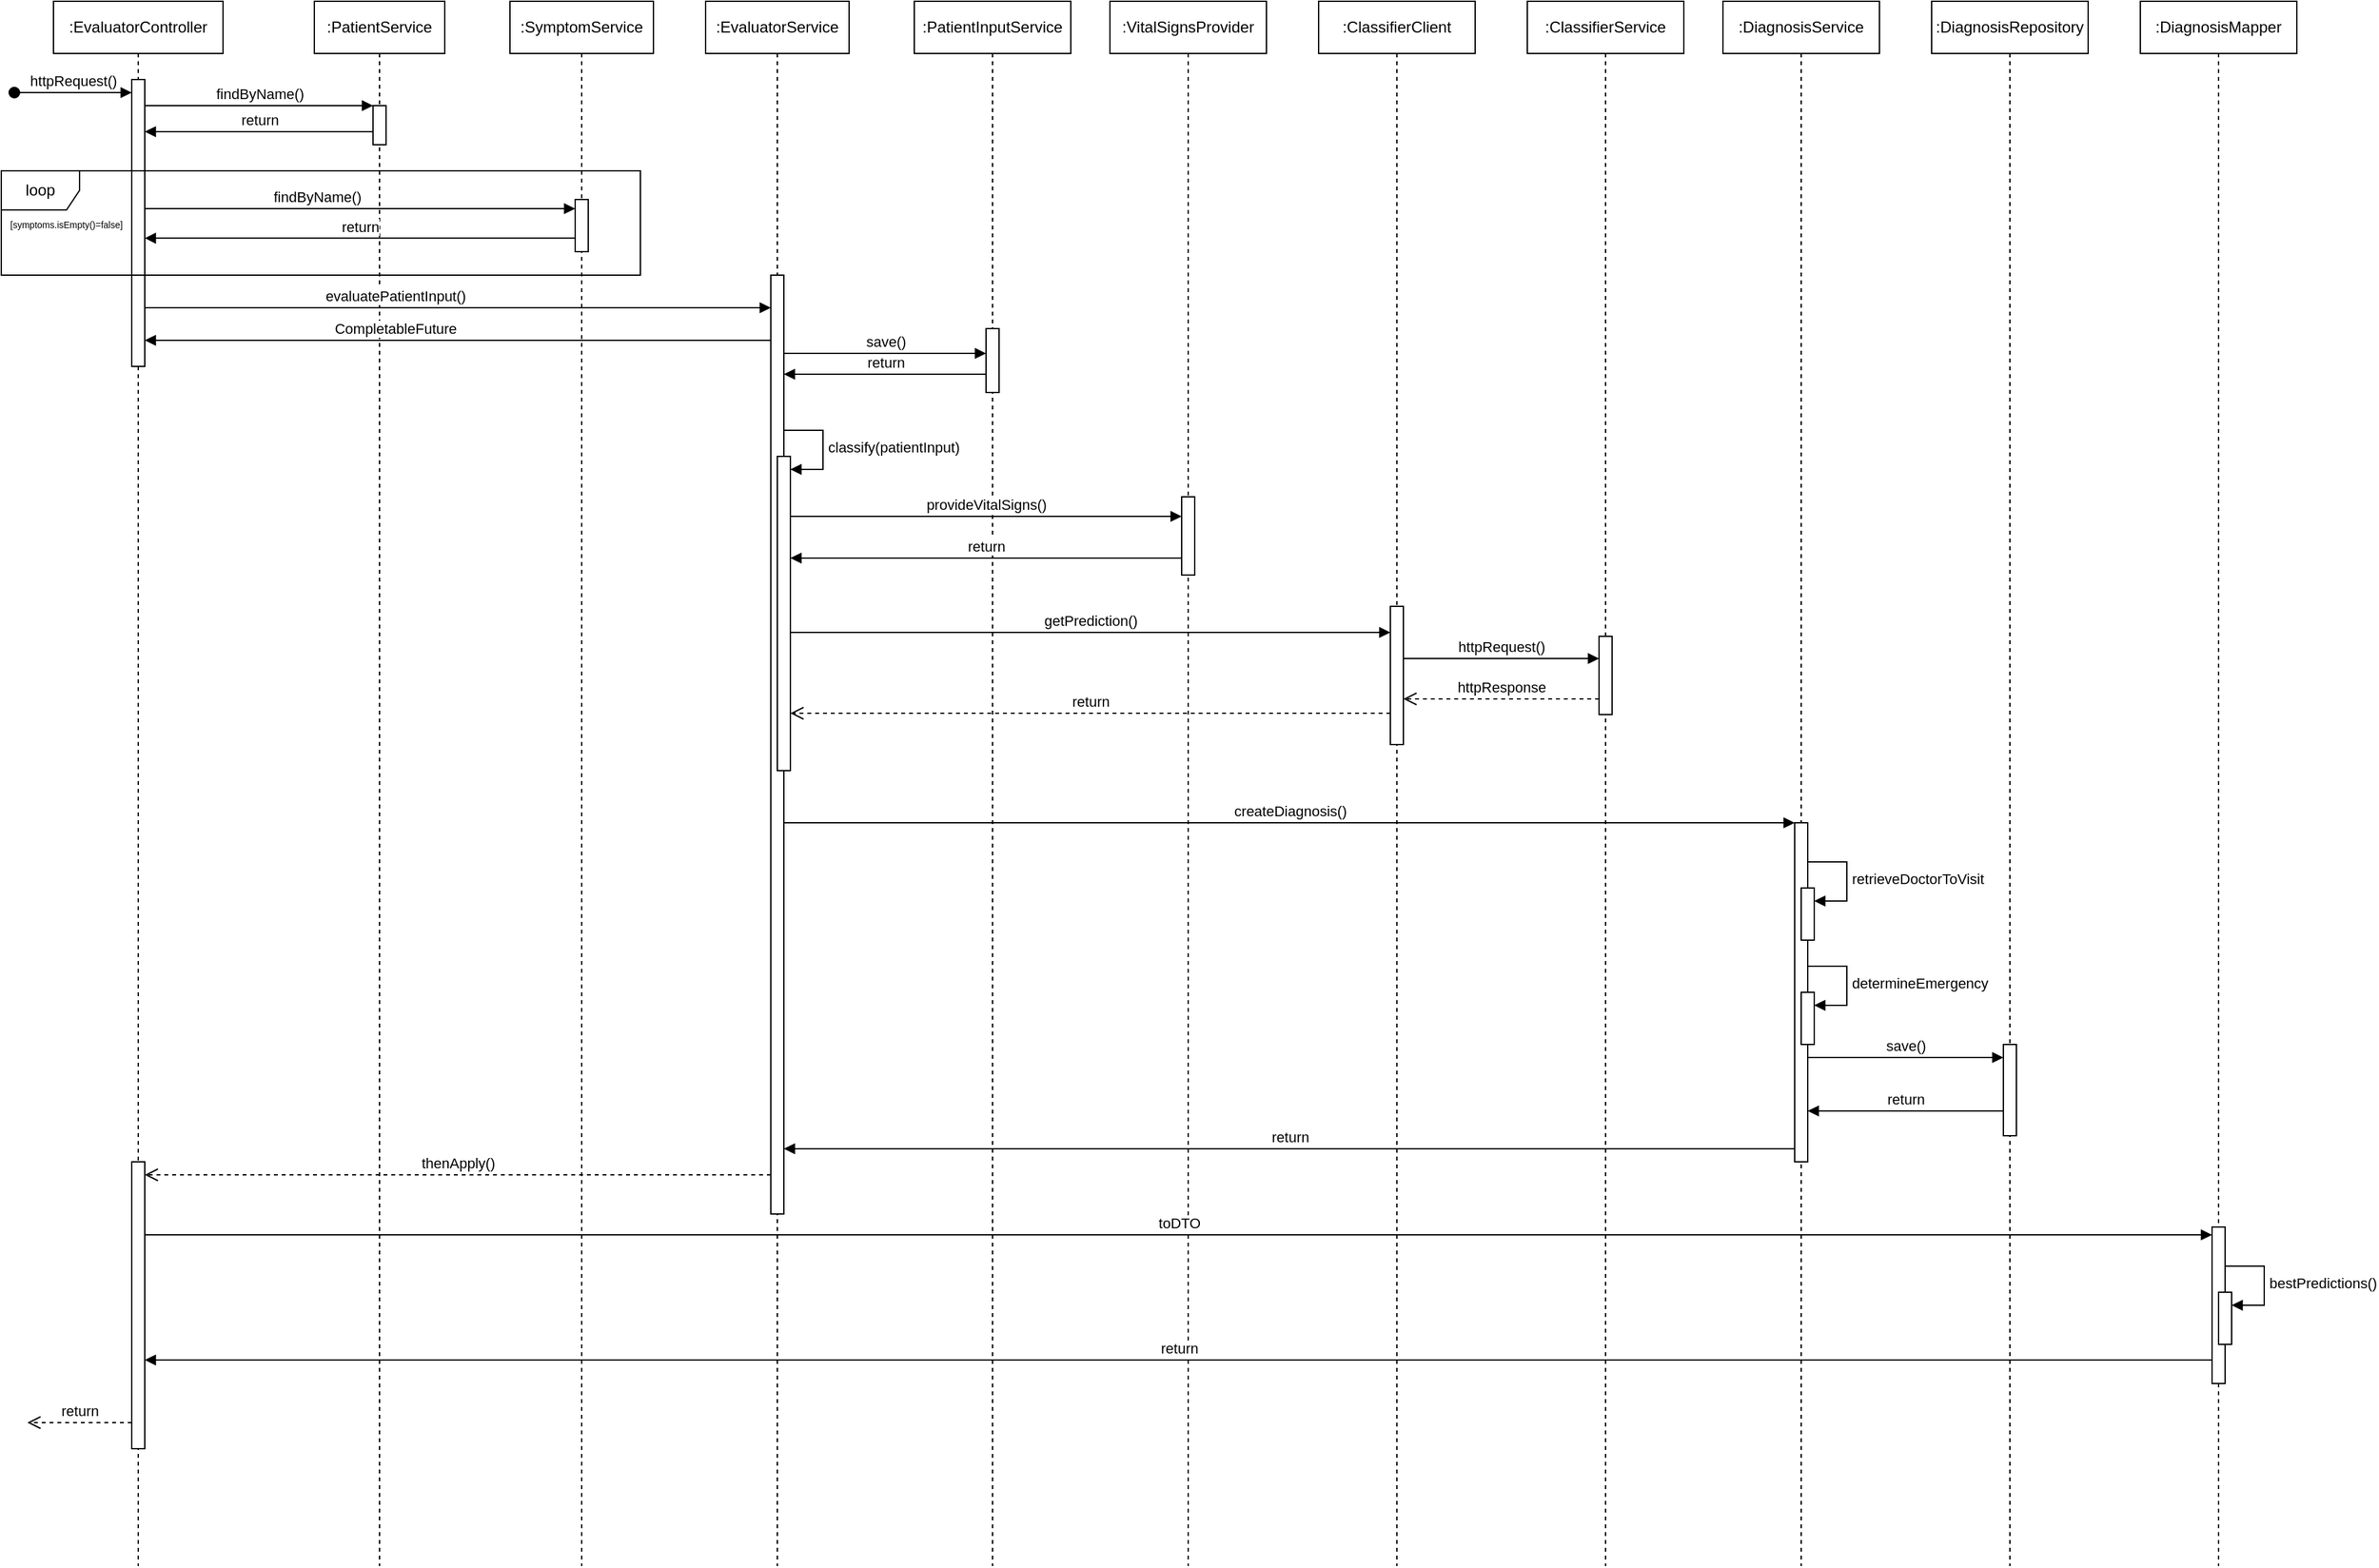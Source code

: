 <mxfile version="24.7.17">
  <diagram name="Page-1" id="2YBvvXClWsGukQMizWep">
    <mxGraphModel dx="2075" dy="1578" grid="1" gridSize="10" guides="1" tooltips="1" connect="1" arrows="1" fold="1" page="1" pageScale="1" pageWidth="2339" pageHeight="3300" math="0" shadow="0">
      <root>
        <mxCell id="0" />
        <mxCell id="1" parent="0" />
        <mxCell id="aM9ryv3xv72pqoxQDRHE-1" value=":EvaluatorController" style="shape=umlLifeline;perimeter=lifelinePerimeter;whiteSpace=wrap;html=1;container=0;dropTarget=0;collapsible=0;recursiveResize=0;outlineConnect=0;portConstraint=eastwest;newEdgeStyle={&quot;edgeStyle&quot;:&quot;elbowEdgeStyle&quot;,&quot;elbow&quot;:&quot;vertical&quot;,&quot;curved&quot;:0,&quot;rounded&quot;:0};" parent="1" vertex="1">
          <mxGeometry x="80" y="40" width="130" height="1200" as="geometry" />
        </mxCell>
        <mxCell id="aM9ryv3xv72pqoxQDRHE-2" value="" style="html=1;points=[];perimeter=orthogonalPerimeter;outlineConnect=0;targetShapes=umlLifeline;portConstraint=eastwest;newEdgeStyle={&quot;edgeStyle&quot;:&quot;elbowEdgeStyle&quot;,&quot;elbow&quot;:&quot;vertical&quot;,&quot;curved&quot;:0,&quot;rounded&quot;:0};" parent="aM9ryv3xv72pqoxQDRHE-1" vertex="1">
          <mxGeometry x="60" y="60" width="10" height="220" as="geometry" />
        </mxCell>
        <mxCell id="aM9ryv3xv72pqoxQDRHE-3" value="httpRequest()" style="html=1;verticalAlign=bottom;startArrow=oval;endArrow=block;startSize=8;edgeStyle=elbowEdgeStyle;elbow=vertical;curved=0;rounded=0;" parent="aM9ryv3xv72pqoxQDRHE-1" target="aM9ryv3xv72pqoxQDRHE-2" edge="1">
          <mxGeometry relative="1" as="geometry">
            <mxPoint x="-30" y="70" as="sourcePoint" />
          </mxGeometry>
        </mxCell>
        <mxCell id="Us8xqTZCuEQV6I09tpYv-53" value="" style="html=1;points=[[0,0,0,0,5],[0,1,0,0,-5],[1,0,0,0,5],[1,1,0,0,-5]];perimeter=orthogonalPerimeter;outlineConnect=0;targetShapes=umlLifeline;portConstraint=eastwest;newEdgeStyle={&quot;curved&quot;:0,&quot;rounded&quot;:0};" vertex="1" parent="aM9ryv3xv72pqoxQDRHE-1">
          <mxGeometry x="60" y="890" width="10" height="220" as="geometry" />
        </mxCell>
        <mxCell id="aM9ryv3xv72pqoxQDRHE-5" value=":PatientService" style="shape=umlLifeline;perimeter=lifelinePerimeter;whiteSpace=wrap;html=1;container=0;dropTarget=0;collapsible=0;recursiveResize=0;outlineConnect=0;portConstraint=eastwest;newEdgeStyle={&quot;edgeStyle&quot;:&quot;elbowEdgeStyle&quot;,&quot;elbow&quot;:&quot;vertical&quot;,&quot;curved&quot;:0,&quot;rounded&quot;:0};" parent="1" vertex="1">
          <mxGeometry x="280" y="40" width="100" height="1200" as="geometry" />
        </mxCell>
        <mxCell id="aM9ryv3xv72pqoxQDRHE-6" value="" style="html=1;points=[];perimeter=orthogonalPerimeter;outlineConnect=0;targetShapes=umlLifeline;portConstraint=eastwest;newEdgeStyle={&quot;edgeStyle&quot;:&quot;elbowEdgeStyle&quot;,&quot;elbow&quot;:&quot;vertical&quot;,&quot;curved&quot;:0,&quot;rounded&quot;:0};" parent="aM9ryv3xv72pqoxQDRHE-5" vertex="1">
          <mxGeometry x="45" y="80" width="10" height="30" as="geometry" />
        </mxCell>
        <mxCell id="aM9ryv3xv72pqoxQDRHE-7" value="findByName()" style="html=1;verticalAlign=bottom;endArrow=block;edgeStyle=elbowEdgeStyle;elbow=horizontal;curved=0;rounded=0;" parent="1" source="aM9ryv3xv72pqoxQDRHE-2" target="aM9ryv3xv72pqoxQDRHE-6" edge="1">
          <mxGeometry relative="1" as="geometry">
            <mxPoint x="255" y="130" as="sourcePoint" />
            <Array as="points">
              <mxPoint x="240" y="120" />
            </Array>
          </mxGeometry>
        </mxCell>
        <mxCell id="aM9ryv3xv72pqoxQDRHE-8" value="return" style="html=1;verticalAlign=bottom;endArrow=block;endSize=6;edgeStyle=elbowEdgeStyle;elbow=vertical;curved=0;rounded=0;endFill=1;" parent="1" edge="1">
          <mxGeometry relative="1" as="geometry">
            <mxPoint x="150" y="140" as="targetPoint" />
            <Array as="points">
              <mxPoint x="250" y="140" />
            </Array>
            <mxPoint x="325" y="140" as="sourcePoint" />
          </mxGeometry>
        </mxCell>
        <mxCell id="Us8xqTZCuEQV6I09tpYv-1" value=":SymptomService" style="shape=umlLifeline;perimeter=lifelinePerimeter;whiteSpace=wrap;html=1;container=0;dropTarget=0;collapsible=0;recursiveResize=0;outlineConnect=0;portConstraint=eastwest;newEdgeStyle={&quot;edgeStyle&quot;:&quot;elbowEdgeStyle&quot;,&quot;elbow&quot;:&quot;vertical&quot;,&quot;curved&quot;:0,&quot;rounded&quot;:0};" vertex="1" parent="1">
          <mxGeometry x="430" y="40" width="110" height="1200" as="geometry" />
        </mxCell>
        <mxCell id="Us8xqTZCuEQV6I09tpYv-2" value="" style="html=1;points=[];perimeter=orthogonalPerimeter;outlineConnect=0;targetShapes=umlLifeline;portConstraint=eastwest;newEdgeStyle={&quot;edgeStyle&quot;:&quot;elbowEdgeStyle&quot;,&quot;elbow&quot;:&quot;vertical&quot;,&quot;curved&quot;:0,&quot;rounded&quot;:0};" vertex="1" parent="Us8xqTZCuEQV6I09tpYv-1">
          <mxGeometry x="50" y="152" width="10" height="40" as="geometry" />
        </mxCell>
        <mxCell id="Us8xqTZCuEQV6I09tpYv-3" value="findByName()" style="html=1;verticalAlign=bottom;endArrow=block;edgeStyle=elbowEdgeStyle;elbow=horizontal;curved=0;rounded=0;" edge="1" parent="1" target="Us8xqTZCuEQV6I09tpYv-2">
          <mxGeometry x="-0.2" relative="1" as="geometry">
            <mxPoint x="150.0" y="199" as="sourcePoint" />
            <Array as="points">
              <mxPoint x="250" y="199" />
            </Array>
            <mxPoint x="335" y="199" as="targetPoint" />
            <mxPoint as="offset" />
          </mxGeometry>
        </mxCell>
        <mxCell id="Us8xqTZCuEQV6I09tpYv-4" value="return" style="html=1;verticalAlign=bottom;endArrow=block;endSize=6;edgeStyle=elbowEdgeStyle;elbow=vertical;curved=0;rounded=0;endFill=1;" edge="1" parent="1" source="Us8xqTZCuEQV6I09tpYv-2">
          <mxGeometry relative="1" as="geometry">
            <mxPoint x="150.0" y="221.66" as="targetPoint" />
            <Array as="points">
              <mxPoint x="380" y="221.66" />
            </Array>
            <mxPoint x="455" y="221.66" as="sourcePoint" />
          </mxGeometry>
        </mxCell>
        <mxCell id="Us8xqTZCuEQV6I09tpYv-5" value=":EvaluatorService" style="shape=umlLifeline;perimeter=lifelinePerimeter;whiteSpace=wrap;html=1;container=0;dropTarget=0;collapsible=0;recursiveResize=0;outlineConnect=0;portConstraint=eastwest;newEdgeStyle={&quot;edgeStyle&quot;:&quot;elbowEdgeStyle&quot;,&quot;elbow&quot;:&quot;vertical&quot;,&quot;curved&quot;:0,&quot;rounded&quot;:0};" vertex="1" parent="1">
          <mxGeometry x="580" y="40" width="110" height="1200" as="geometry" />
        </mxCell>
        <mxCell id="Us8xqTZCuEQV6I09tpYv-6" value="" style="html=1;points=[];perimeter=orthogonalPerimeter;outlineConnect=0;targetShapes=umlLifeline;portConstraint=eastwest;newEdgeStyle={&quot;edgeStyle&quot;:&quot;elbowEdgeStyle&quot;,&quot;elbow&quot;:&quot;vertical&quot;,&quot;curved&quot;:0,&quot;rounded&quot;:0};" vertex="1" parent="Us8xqTZCuEQV6I09tpYv-5">
          <mxGeometry x="50" y="210" width="10" height="720" as="geometry" />
        </mxCell>
        <mxCell id="Us8xqTZCuEQV6I09tpYv-16" value="" style="html=1;points=[[0,0,0,0,5],[0,1,0,0,-5],[1,0,0,0,5],[1,1,0,0,-5]];perimeter=orthogonalPerimeter;outlineConnect=0;targetShapes=umlLifeline;portConstraint=eastwest;newEdgeStyle={&quot;curved&quot;:0,&quot;rounded&quot;:0};" vertex="1" parent="Us8xqTZCuEQV6I09tpYv-5">
          <mxGeometry x="55" y="349" width="10" height="241" as="geometry" />
        </mxCell>
        <mxCell id="Us8xqTZCuEQV6I09tpYv-17" value="classify(patientInput)" style="html=1;align=left;spacingLeft=2;endArrow=block;rounded=0;edgeStyle=orthogonalEdgeStyle;curved=0;rounded=0;" edge="1" target="Us8xqTZCuEQV6I09tpYv-16" parent="Us8xqTZCuEQV6I09tpYv-5">
          <mxGeometry relative="1" as="geometry">
            <mxPoint x="60" y="329" as="sourcePoint" />
            <Array as="points">
              <mxPoint x="90" y="359" />
            </Array>
          </mxGeometry>
        </mxCell>
        <mxCell id="Us8xqTZCuEQV6I09tpYv-7" value="evaluatePatientInput()" style="html=1;verticalAlign=bottom;endArrow=block;edgeStyle=elbowEdgeStyle;elbow=horizontal;curved=0;rounded=0;" edge="1" parent="1">
          <mxGeometry x="-0.2" relative="1" as="geometry">
            <mxPoint x="150" y="275.0" as="sourcePoint" />
            <Array as="points">
              <mxPoint x="250" y="275" />
            </Array>
            <mxPoint x="630" y="275" as="targetPoint" />
            <mxPoint as="offset" />
          </mxGeometry>
        </mxCell>
        <mxCell id="Us8xqTZCuEQV6I09tpYv-10" value="" style="group" vertex="1" connectable="0" parent="1">
          <mxGeometry x="40" y="170" width="490" height="80" as="geometry" />
        </mxCell>
        <mxCell id="Us8xqTZCuEQV6I09tpYv-8" value="loop" style="shape=umlFrame;whiteSpace=wrap;html=1;pointerEvents=0;" vertex="1" parent="Us8xqTZCuEQV6I09tpYv-10">
          <mxGeometry width="490" height="80" as="geometry" />
        </mxCell>
        <mxCell id="Us8xqTZCuEQV6I09tpYv-9" value="&lt;font style=&quot;font-size: 7px;&quot;&gt;[symptoms.isEmpty()=false]&lt;/font&gt;" style="text;html=1;align=center;verticalAlign=middle;whiteSpace=wrap;rounded=0;" vertex="1" parent="Us8xqTZCuEQV6I09tpYv-10">
          <mxGeometry y="26.5" width="100" height="27" as="geometry" />
        </mxCell>
        <mxCell id="Us8xqTZCuEQV6I09tpYv-11" value=":PatientInputService" style="shape=umlLifeline;perimeter=lifelinePerimeter;whiteSpace=wrap;html=1;container=0;dropTarget=0;collapsible=0;recursiveResize=0;outlineConnect=0;portConstraint=eastwest;newEdgeStyle={&quot;edgeStyle&quot;:&quot;elbowEdgeStyle&quot;,&quot;elbow&quot;:&quot;vertical&quot;,&quot;curved&quot;:0,&quot;rounded&quot;:0};" vertex="1" parent="1">
          <mxGeometry x="740" y="40" width="120" height="1200" as="geometry" />
        </mxCell>
        <mxCell id="Us8xqTZCuEQV6I09tpYv-12" value="" style="html=1;points=[];perimeter=orthogonalPerimeter;outlineConnect=0;targetShapes=umlLifeline;portConstraint=eastwest;newEdgeStyle={&quot;edgeStyle&quot;:&quot;elbowEdgeStyle&quot;,&quot;elbow&quot;:&quot;vertical&quot;,&quot;curved&quot;:0,&quot;rounded&quot;:0};" vertex="1" parent="Us8xqTZCuEQV6I09tpYv-11">
          <mxGeometry x="55" y="251" width="10" height="49" as="geometry" />
        </mxCell>
        <mxCell id="Us8xqTZCuEQV6I09tpYv-13" value="save()" style="html=1;verticalAlign=bottom;endArrow=block;curved=0;rounded=0;" edge="1" parent="1" target="Us8xqTZCuEQV6I09tpYv-12">
          <mxGeometry width="80" relative="1" as="geometry">
            <mxPoint x="640" y="310" as="sourcePoint" />
            <mxPoint x="770" y="310" as="targetPoint" />
          </mxGeometry>
        </mxCell>
        <mxCell id="Us8xqTZCuEQV6I09tpYv-19" value="return" style="html=1;verticalAlign=bottom;endArrow=block;endSize=6;curved=0;rounded=0;endFill=1;" edge="1" parent="1" source="Us8xqTZCuEQV6I09tpYv-12">
          <mxGeometry relative="1" as="geometry">
            <mxPoint x="770" y="351" as="sourcePoint" />
            <mxPoint x="640" y="326" as="targetPoint" />
          </mxGeometry>
        </mxCell>
        <mxCell id="Us8xqTZCuEQV6I09tpYv-20" value=":VitalSignsProvider" style="shape=umlLifeline;perimeter=lifelinePerimeter;whiteSpace=wrap;html=1;container=0;dropTarget=0;collapsible=0;recursiveResize=0;outlineConnect=0;portConstraint=eastwest;newEdgeStyle={&quot;edgeStyle&quot;:&quot;elbowEdgeStyle&quot;,&quot;elbow&quot;:&quot;vertical&quot;,&quot;curved&quot;:0,&quot;rounded&quot;:0};" vertex="1" parent="1">
          <mxGeometry x="890" y="40" width="120" height="1200" as="geometry" />
        </mxCell>
        <mxCell id="Us8xqTZCuEQV6I09tpYv-21" value="" style="html=1;points=[];perimeter=orthogonalPerimeter;outlineConnect=0;targetShapes=umlLifeline;portConstraint=eastwest;newEdgeStyle={&quot;edgeStyle&quot;:&quot;elbowEdgeStyle&quot;,&quot;elbow&quot;:&quot;vertical&quot;,&quot;curved&quot;:0,&quot;rounded&quot;:0};" vertex="1" parent="Us8xqTZCuEQV6I09tpYv-20">
          <mxGeometry x="55" y="380" width="10" height="60" as="geometry" />
        </mxCell>
        <mxCell id="Us8xqTZCuEQV6I09tpYv-22" value="provideVitalSigns()" style="html=1;verticalAlign=bottom;endArrow=block;curved=0;rounded=0;" edge="1" parent="1">
          <mxGeometry width="80" relative="1" as="geometry">
            <mxPoint x="645" y="435" as="sourcePoint" />
            <mxPoint x="945" y="435" as="targetPoint" />
          </mxGeometry>
        </mxCell>
        <mxCell id="Us8xqTZCuEQV6I09tpYv-23" value="return" style="html=1;verticalAlign=bottom;endArrow=block;endSize=6;curved=0;rounded=0;endFill=1;" edge="1" parent="1">
          <mxGeometry relative="1" as="geometry">
            <mxPoint x="945" y="467" as="sourcePoint" />
            <mxPoint x="645" y="467" as="targetPoint" />
          </mxGeometry>
        </mxCell>
        <mxCell id="Us8xqTZCuEQV6I09tpYv-24" value=":ClassifierClient" style="shape=umlLifeline;perimeter=lifelinePerimeter;whiteSpace=wrap;html=1;container=0;dropTarget=0;collapsible=0;recursiveResize=0;outlineConnect=0;portConstraint=eastwest;newEdgeStyle={&quot;edgeStyle&quot;:&quot;elbowEdgeStyle&quot;,&quot;elbow&quot;:&quot;vertical&quot;,&quot;curved&quot;:0,&quot;rounded&quot;:0};" vertex="1" parent="1">
          <mxGeometry x="1050" y="40" width="120" height="1200" as="geometry" />
        </mxCell>
        <mxCell id="Us8xqTZCuEQV6I09tpYv-25" value="" style="html=1;points=[];perimeter=orthogonalPerimeter;outlineConnect=0;targetShapes=umlLifeline;portConstraint=eastwest;newEdgeStyle={&quot;edgeStyle&quot;:&quot;elbowEdgeStyle&quot;,&quot;elbow&quot;:&quot;vertical&quot;,&quot;curved&quot;:0,&quot;rounded&quot;:0};" vertex="1" parent="Us8xqTZCuEQV6I09tpYv-24">
          <mxGeometry x="55" y="464" width="10" height="106" as="geometry" />
        </mxCell>
        <mxCell id="Us8xqTZCuEQV6I09tpYv-26" value="getPrediction()" style="html=1;verticalAlign=bottom;endArrow=block;curved=0;rounded=0;" edge="1" parent="1">
          <mxGeometry width="80" relative="1" as="geometry">
            <mxPoint x="645" y="524" as="sourcePoint" />
            <mxPoint x="1105" y="524" as="targetPoint" />
          </mxGeometry>
        </mxCell>
        <mxCell id="Us8xqTZCuEQV6I09tpYv-27" value=":ClassifierService" style="shape=umlLifeline;perimeter=lifelinePerimeter;whiteSpace=wrap;html=1;container=0;dropTarget=0;collapsible=0;recursiveResize=0;outlineConnect=0;portConstraint=eastwest;newEdgeStyle={&quot;edgeStyle&quot;:&quot;elbowEdgeStyle&quot;,&quot;elbow&quot;:&quot;vertical&quot;,&quot;curved&quot;:0,&quot;rounded&quot;:0};" vertex="1" parent="1">
          <mxGeometry x="1210" y="40" width="120" height="1200" as="geometry" />
        </mxCell>
        <mxCell id="Us8xqTZCuEQV6I09tpYv-28" value="" style="html=1;points=[];perimeter=orthogonalPerimeter;outlineConnect=0;targetShapes=umlLifeline;portConstraint=eastwest;newEdgeStyle={&quot;edgeStyle&quot;:&quot;elbowEdgeStyle&quot;,&quot;elbow&quot;:&quot;vertical&quot;,&quot;curved&quot;:0,&quot;rounded&quot;:0};" vertex="1" parent="Us8xqTZCuEQV6I09tpYv-27">
          <mxGeometry x="55" y="487" width="10" height="60" as="geometry" />
        </mxCell>
        <mxCell id="Us8xqTZCuEQV6I09tpYv-29" value="httpRequest()" style="html=1;verticalAlign=bottom;endArrow=block;curved=0;rounded=0;" edge="1" parent="1">
          <mxGeometry x="0.003" width="80" relative="1" as="geometry">
            <mxPoint x="1115" y="544" as="sourcePoint" />
            <mxPoint x="1265" y="544" as="targetPoint" />
            <mxPoint as="offset" />
          </mxGeometry>
        </mxCell>
        <mxCell id="Us8xqTZCuEQV6I09tpYv-30" value="httpResponse" style="html=1;verticalAlign=bottom;endArrow=open;dashed=1;endSize=8;curved=0;rounded=0;" edge="1" parent="1">
          <mxGeometry relative="1" as="geometry">
            <mxPoint x="1265" y="575" as="sourcePoint" />
            <mxPoint x="1115" y="575" as="targetPoint" />
          </mxGeometry>
        </mxCell>
        <mxCell id="Us8xqTZCuEQV6I09tpYv-32" value="return" style="html=1;verticalAlign=bottom;endArrow=open;dashed=1;endSize=8;curved=0;rounded=0;" edge="1" parent="1">
          <mxGeometry relative="1" as="geometry">
            <mxPoint x="1105" y="586" as="sourcePoint" />
            <mxPoint x="645" y="586" as="targetPoint" />
          </mxGeometry>
        </mxCell>
        <mxCell id="Us8xqTZCuEQV6I09tpYv-33" value=":Diagnosis&lt;span style=&quot;background-color: initial;&quot;&gt;Service&lt;/span&gt;" style="shape=umlLifeline;perimeter=lifelinePerimeter;whiteSpace=wrap;html=1;container=0;dropTarget=0;collapsible=0;recursiveResize=0;outlineConnect=0;portConstraint=eastwest;newEdgeStyle={&quot;edgeStyle&quot;:&quot;elbowEdgeStyle&quot;,&quot;elbow&quot;:&quot;vertical&quot;,&quot;curved&quot;:0,&quot;rounded&quot;:0};" vertex="1" parent="1">
          <mxGeometry x="1360" y="40" width="120" height="1200" as="geometry" />
        </mxCell>
        <mxCell id="Us8xqTZCuEQV6I09tpYv-34" value="" style="html=1;points=[];perimeter=orthogonalPerimeter;outlineConnect=0;targetShapes=umlLifeline;portConstraint=eastwest;newEdgeStyle={&quot;edgeStyle&quot;:&quot;elbowEdgeStyle&quot;,&quot;elbow&quot;:&quot;vertical&quot;,&quot;curved&quot;:0,&quot;rounded&quot;:0};" vertex="1" parent="Us8xqTZCuEQV6I09tpYv-33">
          <mxGeometry x="55" y="630" width="10" height="260" as="geometry" />
        </mxCell>
        <mxCell id="Us8xqTZCuEQV6I09tpYv-41" value="" style="html=1;points=[[0,0,0,0,5],[0,1,0,0,-5],[1,0,0,0,5],[1,1,0,0,-5]];perimeter=orthogonalPerimeter;outlineConnect=0;targetShapes=umlLifeline;portConstraint=eastwest;newEdgeStyle={&quot;curved&quot;:0,&quot;rounded&quot;:0};" vertex="1" parent="Us8xqTZCuEQV6I09tpYv-33">
          <mxGeometry x="60" y="680" width="10" height="40" as="geometry" />
        </mxCell>
        <mxCell id="Us8xqTZCuEQV6I09tpYv-42" value="retrieveDoctorToVisit" style="html=1;align=left;spacingLeft=2;endArrow=block;rounded=0;edgeStyle=orthogonalEdgeStyle;curved=0;rounded=0;" edge="1" target="Us8xqTZCuEQV6I09tpYv-41" parent="Us8xqTZCuEQV6I09tpYv-33">
          <mxGeometry relative="1" as="geometry">
            <mxPoint x="65" y="660" as="sourcePoint" />
            <Array as="points">
              <mxPoint x="95" y="690" />
            </Array>
          </mxGeometry>
        </mxCell>
        <mxCell id="Us8xqTZCuEQV6I09tpYv-43" value="" style="html=1;points=[[0,0,0,0,5],[0,1,0,0,-5],[1,0,0,0,5],[1,1,0,0,-5]];perimeter=orthogonalPerimeter;outlineConnect=0;targetShapes=umlLifeline;portConstraint=eastwest;newEdgeStyle={&quot;curved&quot;:0,&quot;rounded&quot;:0};" vertex="1" parent="Us8xqTZCuEQV6I09tpYv-33">
          <mxGeometry x="60" y="760" width="10" height="40" as="geometry" />
        </mxCell>
        <mxCell id="Us8xqTZCuEQV6I09tpYv-44" value="determineEmergency" style="html=1;align=left;spacingLeft=2;endArrow=block;rounded=0;edgeStyle=orthogonalEdgeStyle;curved=0;rounded=0;" edge="1" target="Us8xqTZCuEQV6I09tpYv-43" parent="Us8xqTZCuEQV6I09tpYv-33">
          <mxGeometry relative="1" as="geometry">
            <mxPoint x="65" y="740" as="sourcePoint" />
            <Array as="points">
              <mxPoint x="95" y="770" />
            </Array>
          </mxGeometry>
        </mxCell>
        <mxCell id="Us8xqTZCuEQV6I09tpYv-35" value="createDiagnosis()" style="html=1;verticalAlign=bottom;endArrow=block;curved=0;rounded=0;" edge="1" parent="1" source="Us8xqTZCuEQV6I09tpYv-6" target="Us8xqTZCuEQV6I09tpYv-34">
          <mxGeometry width="80" relative="1" as="geometry">
            <mxPoint x="810" y="670" as="sourcePoint" />
            <mxPoint x="890" y="670" as="targetPoint" />
          </mxGeometry>
        </mxCell>
        <mxCell id="Us8xqTZCuEQV6I09tpYv-36" value="return" style="html=1;verticalAlign=bottom;endArrow=block;endSize=6;curved=0;rounded=0;endFill=1;" edge="1" parent="1">
          <mxGeometry relative="1" as="geometry">
            <mxPoint x="1415" y="920" as="sourcePoint" />
            <mxPoint x="640" y="920" as="targetPoint" />
          </mxGeometry>
        </mxCell>
        <mxCell id="Us8xqTZCuEQV6I09tpYv-37" value="thenApply()" style="html=1;verticalAlign=bottom;endArrow=open;dashed=1;endSize=8;curved=0;rounded=0;" edge="1" parent="1">
          <mxGeometry relative="1" as="geometry">
            <mxPoint x="630" y="940" as="sourcePoint" />
            <mxPoint x="150.0" y="940" as="targetPoint" />
          </mxGeometry>
        </mxCell>
        <mxCell id="Us8xqTZCuEQV6I09tpYv-38" value="return" style="html=1;verticalAlign=bottom;endArrow=open;dashed=1;endSize=8;curved=0;rounded=0;" edge="1" parent="1">
          <mxGeometry relative="1" as="geometry">
            <mxPoint x="140" y="1130" as="sourcePoint" />
            <mxPoint x="60" y="1130" as="targetPoint" />
          </mxGeometry>
        </mxCell>
        <mxCell id="Us8xqTZCuEQV6I09tpYv-39" value=":DiagnosisRepository" style="shape=umlLifeline;perimeter=lifelinePerimeter;whiteSpace=wrap;html=1;container=0;dropTarget=0;collapsible=0;recursiveResize=0;outlineConnect=0;portConstraint=eastwest;newEdgeStyle={&quot;edgeStyle&quot;:&quot;elbowEdgeStyle&quot;,&quot;elbow&quot;:&quot;vertical&quot;,&quot;curved&quot;:0,&quot;rounded&quot;:0};" vertex="1" parent="1">
          <mxGeometry x="1520" y="40" width="120" height="1200" as="geometry" />
        </mxCell>
        <mxCell id="Us8xqTZCuEQV6I09tpYv-40" value="" style="html=1;points=[];perimeter=orthogonalPerimeter;outlineConnect=0;targetShapes=umlLifeline;portConstraint=eastwest;newEdgeStyle={&quot;edgeStyle&quot;:&quot;elbowEdgeStyle&quot;,&quot;elbow&quot;:&quot;vertical&quot;,&quot;curved&quot;:0,&quot;rounded&quot;:0};" vertex="1" parent="Us8xqTZCuEQV6I09tpYv-39">
          <mxGeometry x="55" y="800" width="10" height="70" as="geometry" />
        </mxCell>
        <mxCell id="Us8xqTZCuEQV6I09tpYv-45" value="save()" style="html=1;verticalAlign=bottom;endArrow=block;curved=0;rounded=0;" edge="1" parent="1">
          <mxGeometry width="80" relative="1" as="geometry">
            <mxPoint x="1425" y="850" as="sourcePoint" />
            <mxPoint x="1575" y="850" as="targetPoint" />
          </mxGeometry>
        </mxCell>
        <mxCell id="Us8xqTZCuEQV6I09tpYv-46" value="return" style="html=1;verticalAlign=bottom;endArrow=block;endSize=6;curved=0;rounded=0;endFill=1;" edge="1" parent="1">
          <mxGeometry relative="1" as="geometry">
            <mxPoint x="1575" y="891" as="sourcePoint" />
            <mxPoint x="1425" y="891" as="targetPoint" />
          </mxGeometry>
        </mxCell>
        <mxCell id="Us8xqTZCuEQV6I09tpYv-47" value=":DiagnosisMapper" style="shape=umlLifeline;perimeter=lifelinePerimeter;whiteSpace=wrap;html=1;container=0;dropTarget=0;collapsible=0;recursiveResize=0;outlineConnect=0;portConstraint=eastwest;newEdgeStyle={&quot;edgeStyle&quot;:&quot;elbowEdgeStyle&quot;,&quot;elbow&quot;:&quot;vertical&quot;,&quot;curved&quot;:0,&quot;rounded&quot;:0};" vertex="1" parent="1">
          <mxGeometry x="1680" y="40" width="120" height="1200" as="geometry" />
        </mxCell>
        <mxCell id="Us8xqTZCuEQV6I09tpYv-48" value="" style="html=1;points=[];perimeter=orthogonalPerimeter;outlineConnect=0;targetShapes=umlLifeline;portConstraint=eastwest;newEdgeStyle={&quot;edgeStyle&quot;:&quot;elbowEdgeStyle&quot;,&quot;elbow&quot;:&quot;vertical&quot;,&quot;curved&quot;:0,&quot;rounded&quot;:0};" vertex="1" parent="Us8xqTZCuEQV6I09tpYv-47">
          <mxGeometry x="55" y="940" width="10" height="120" as="geometry" />
        </mxCell>
        <mxCell id="Us8xqTZCuEQV6I09tpYv-50" value="" style="html=1;points=[[0,0,0,0,5],[0,1,0,0,-5],[1,0,0,0,5],[1,1,0,0,-5]];perimeter=orthogonalPerimeter;outlineConnect=0;targetShapes=umlLifeline;portConstraint=eastwest;newEdgeStyle={&quot;curved&quot;:0,&quot;rounded&quot;:0};" vertex="1" parent="Us8xqTZCuEQV6I09tpYv-47">
          <mxGeometry x="60" y="990" width="10" height="40" as="geometry" />
        </mxCell>
        <mxCell id="Us8xqTZCuEQV6I09tpYv-51" value="bestPredictions()" style="html=1;align=left;spacingLeft=2;endArrow=block;rounded=0;edgeStyle=orthogonalEdgeStyle;curved=0;rounded=0;" edge="1" target="Us8xqTZCuEQV6I09tpYv-50" parent="Us8xqTZCuEQV6I09tpYv-47">
          <mxGeometry relative="1" as="geometry">
            <mxPoint x="65" y="970" as="sourcePoint" />
            <Array as="points">
              <mxPoint x="95" y="1000" />
            </Array>
          </mxGeometry>
        </mxCell>
        <mxCell id="Us8xqTZCuEQV6I09tpYv-49" value="toDTO" style="html=1;verticalAlign=bottom;endArrow=block;curved=0;rounded=0;" edge="1" parent="1">
          <mxGeometry width="80" relative="1" as="geometry">
            <mxPoint x="150" y="986" as="sourcePoint" />
            <mxPoint x="1735" y="986" as="targetPoint" />
          </mxGeometry>
        </mxCell>
        <mxCell id="Us8xqTZCuEQV6I09tpYv-52" value="return" style="html=1;verticalAlign=bottom;endArrow=block;endSize=6;curved=0;rounded=0;endFill=1;" edge="1" parent="1" target="Us8xqTZCuEQV6I09tpYv-53">
          <mxGeometry relative="1" as="geometry">
            <mxPoint x="1735" y="1082" as="sourcePoint" />
            <mxPoint x="180" y="1090" as="targetPoint" />
          </mxGeometry>
        </mxCell>
        <mxCell id="Us8xqTZCuEQV6I09tpYv-54" value="CompletableFuture" style="html=1;verticalAlign=bottom;endArrow=none;edgeStyle=elbowEdgeStyle;elbow=horizontal;curved=0;rounded=0;endFill=0;startArrow=block;startFill=1;" edge="1" parent="1">
          <mxGeometry x="-0.2" relative="1" as="geometry">
            <mxPoint x="150" y="300" as="sourcePoint" />
            <Array as="points">
              <mxPoint x="250" y="300" />
            </Array>
            <mxPoint x="630" y="300" as="targetPoint" />
            <mxPoint as="offset" />
          </mxGeometry>
        </mxCell>
      </root>
    </mxGraphModel>
  </diagram>
</mxfile>

